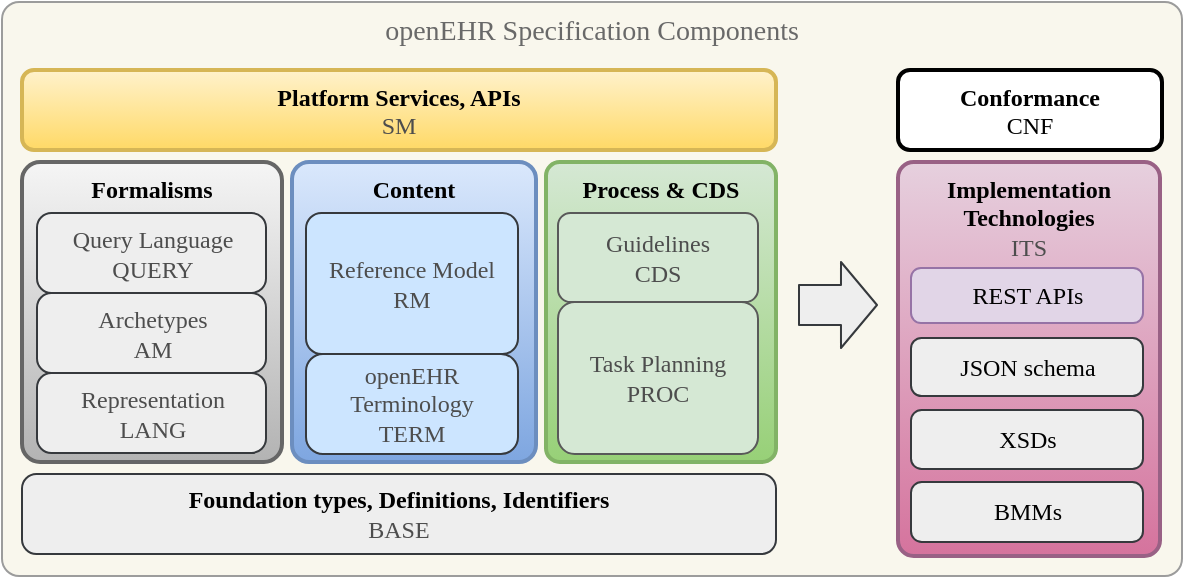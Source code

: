 <mxfile version="12.6.5" type="device"><diagram id="b103ddfa-8f0c-cd65-ed6a-003c00e3a0f2" name="Page-1"><mxGraphModel dx="1366" dy="816" grid="1" gridSize="10" guides="1" tooltips="1" connect="1" arrows="1" fold="1" page="1" pageScale="1" pageWidth="1169" pageHeight="826" background="#ffffff" math="0" shadow="0"><root><mxCell id="0"/><mxCell id="1" parent="0"/><mxCell id="2" value="&lt;font style=&quot;font-size: 14px;&quot;&gt;openEHR Specification Components&lt;/font&gt;" style="rounded=1;whiteSpace=wrap;html=1;glass=0;labelBackgroundColor=none;strokeWidth=1;fontFamily=Verdana;fontSize=14;align=center;shadow=0;comic=0;arcSize=3;fontStyle=0;verticalAlign=top;fillColor=#f9f7ed;strokeColor=#9C9C9C;fontColor=#696969;" parent="1" vertex="1"><mxGeometry x="40" y="70" width="590" height="287" as="geometry"/></mxCell><mxCell id="EGhp5QR9GK3-txbRv1Ei-33" value="&lt;b style=&quot;font-size: 12px&quot;&gt;Content&lt;/b&gt;" style="rounded=1;whiteSpace=wrap;html=1;glass=0;labelBackgroundColor=none;strokeColor=#6c8ebf;strokeWidth=2;fillColor=#dae8fc;fontFamily=Verdana;fontSize=12;align=center;shadow=0;comic=0;arcSize=7;fontStyle=0;verticalAlign=top;gradientColor=#7ea6e0;" parent="1" vertex="1"><mxGeometry x="185" y="150" width="122" height="150" as="geometry"/></mxCell><mxCell id="EGhp5QR9GK3-txbRv1Ei-32" value="&lt;b style=&quot;font-size: 12px;&quot;&gt;Formalisms&lt;/b&gt;" style="rounded=1;whiteSpace=wrap;html=1;glass=0;labelBackgroundColor=none;strokeColor=#666666;strokeWidth=2;fillColor=#f5f5f5;fontFamily=Verdana;fontSize=12;align=center;shadow=0;comic=0;arcSize=7;fontStyle=0;verticalAlign=top;gradientColor=#b3b3b3;" parent="1" vertex="1"><mxGeometry x="50" y="150" width="130" height="150" as="geometry"/></mxCell><mxCell id="8" value="Process &amp;amp; CDS" style="rounded=1;whiteSpace=wrap;html=1;glass=0;labelBackgroundColor=none;strokeColor=#82b366;strokeWidth=2;fillColor=#d5e8d4;fontFamily=Verdana;fontSize=12;align=center;shadow=0;comic=0;arcSize=6;fontStyle=1;gradientColor=#97d077;rotation=0;verticalAlign=top;" parent="1" vertex="1"><mxGeometry x="312" y="150" width="115" height="150" as="geometry"/></mxCell><UserObject label="Archetypes&lt;br style=&quot;font-size: 12px&quot;&gt;&lt;font&gt;AM&lt;/font&gt;" id="10"><mxCell style="rounded=1;whiteSpace=wrap;html=1;glass=0;labelBackgroundColor=none;strokeColor=#36393d;strokeWidth=1;fillColor=#eeeeee;fontFamily=Verdana;fontSize=12;align=center;shadow=0;comic=0;arcSize=18;fontStyle=0;fontColor=#4D4D4D;" parent="1" vertex="1"><mxGeometry x="57.5" y="215.5" width="114.5" height="40" as="geometry"/></mxCell></UserObject><UserObject label="&lt;b&gt;Foundation types, Definitions, Identifiers&lt;/b&gt;&lt;br style=&quot;font-size: 12px&quot;&gt;&lt;font color=&quot;#4d4d4d&quot;&gt;BASE&lt;/font&gt;" id="11"><mxCell style="rounded=1;whiteSpace=wrap;html=1;glass=0;labelBackgroundColor=none;strokeColor=#36393d;strokeWidth=1;fillColor=#eeeeee;fontFamily=Verdana;fontSize=12;align=center;shadow=0;comic=0;arcSize=18;fontStyle=0;" parent="1" vertex="1"><mxGeometry x="50" y="306" width="377" height="40" as="geometry"/></mxCell></UserObject><UserObject label="&lt;b style=&quot;font-size: 12px&quot;&gt;Implementation Technologies&lt;br&gt;&lt;/b&gt;&lt;font color=&quot;#4d4d4d&quot;&gt;ITS&lt;/font&gt;" id="13"><mxCell style="rounded=1;whiteSpace=wrap;html=1;glass=0;labelBackgroundColor=none;strokeColor=#996185;strokeWidth=2;fillColor=#e6d0de;fontFamily=Verdana;fontSize=12;align=center;shadow=0;comic=0;arcSize=6;fontStyle=0;verticalAlign=top;gradientColor=#d5739d;" parent="1" vertex="1"><mxGeometry x="488" y="150" width="131" height="197" as="geometry"/></mxCell></UserObject><UserObject label="Representation&lt;br style=&quot;font-size: 12px&quot;&gt;&lt;font&gt;LANG&lt;/font&gt;" id="15"><mxCell style="rounded=1;whiteSpace=wrap;html=1;glass=0;labelBackgroundColor=none;strokeColor=#36393d;strokeWidth=1;fillColor=#eeeeee;fontFamily=Verdana;fontSize=12;align=center;shadow=0;comic=0;arcSize=18;fontStyle=0;fontColor=#4D4D4D;" parent="1" vertex="1"><mxGeometry x="57.5" y="255.5" width="114.5" height="40" as="geometry"/></mxCell></UserObject><UserObject label="Task Planning&lt;br style=&quot;font-size: 12px&quot;&gt;&lt;span style=&quot;font-size: 12px&quot;&gt;&lt;font&gt;PROC&lt;/font&gt;&lt;/span&gt;" id="16"><mxCell style="rounded=1;whiteSpace=wrap;html=1;glass=0;labelBackgroundColor=none;strokeColor=#595959;strokeWidth=1;fillColor=#d5e8d4;fontFamily=Verdana;fontSize=12;align=center;shadow=0;comic=0;arcSize=11;fontStyle=0;fontColor=#4D4D4D;" parent="1" vertex="1"><mxGeometry x="318" y="220" width="100" height="76" as="geometry"/></mxCell></UserObject><mxCell id="22" value="" style="shape=flexArrow;endArrow=classic;html=1;fillColor=#eeeeee;endWidth=22;endSize=5.67;width=20;strokeColor=#36393d;fontSize=12;strokeWidth=1;" parent="1" edge="1"><mxGeometry width="50" height="50" relative="1" as="geometry"><mxPoint x="438" y="221.5" as="sourcePoint"/><mxPoint x="478" y="221.5" as="targetPoint"/></mxGeometry></mxCell><UserObject label="REST APIs" id="23"><mxCell style="rounded=1;whiteSpace=wrap;html=1;glass=0;labelBackgroundColor=none;strokeColor=#9673a6;strokeWidth=1;fillColor=#e1d5e7;fontFamily=Verdana;fontSize=12;align=center;shadow=0;comic=0;arcSize=18;fontStyle=0;fontColor=#000000;" parent="1" vertex="1"><mxGeometry x="494.5" y="203" width="116" height="27.5" as="geometry"/></mxCell></UserObject><UserObject label="JSON schema" id="24"><mxCell style="rounded=1;whiteSpace=wrap;html=1;glass=0;labelBackgroundColor=none;strokeColor=#36393d;strokeWidth=1;fillColor=#eeeeee;fontFamily=Verdana;fontSize=12;align=center;shadow=0;comic=0;arcSize=18;fontStyle=0;" parent="1" vertex="1"><mxGeometry x="494.5" y="238" width="116" height="29" as="geometry"/></mxCell></UserObject><UserObject label="XSDs" id="25"><mxCell style="rounded=1;whiteSpace=wrap;html=1;glass=0;labelBackgroundColor=none;strokeColor=#36393d;strokeWidth=1;fillColor=#eeeeee;fontFamily=Verdana;fontSize=12;align=center;shadow=0;comic=0;arcSize=18;fontStyle=0;" parent="1" vertex="1"><mxGeometry x="494.5" y="274" width="116" height="29.5" as="geometry"/></mxCell></UserObject><UserObject label="BMMs" id="26"><mxCell style="rounded=1;whiteSpace=wrap;html=1;glass=0;labelBackgroundColor=none;strokeColor=#36393d;strokeWidth=1;fillColor=#eeeeee;fontFamily=Verdana;fontSize=12;align=center;shadow=0;comic=0;arcSize=18;fontStyle=0;" parent="1" vertex="1"><mxGeometry x="494.5" y="310" width="116" height="30" as="geometry"/></mxCell></UserObject><UserObject label="&lt;font&gt;Query Language&lt;br style=&quot;font-size: 12px&quot;&gt;&lt;/font&gt;&lt;font&gt;QUERY&lt;/font&gt;" id="EGhp5QR9GK3-txbRv1Ei-28"><mxCell style="rounded=1;whiteSpace=wrap;html=1;glass=0;labelBackgroundColor=none;strokeColor=#36393d;strokeWidth=1;fillColor=#eeeeee;fontFamily=Verdana;fontSize=12;align=center;shadow=0;comic=0;arcSize=18;fontStyle=0;fontColor=#4D4D4D;" parent="1" vertex="1"><mxGeometry x="57.5" y="175.5" width="114.5" height="40" as="geometry"/></mxCell></UserObject><UserObject label="Reference Model &lt;span style=&quot;font-size: 12px&quot;&gt;&lt;font&gt;RM&lt;/font&gt;&lt;/span&gt;" id="9"><mxCell style="rounded=1;whiteSpace=wrap;html=1;glass=0;labelBackgroundColor=none;strokeColor=#36393d;strokeWidth=1;fillColor=#cce5ff;fontFamily=Verdana;fontSize=12;align=center;shadow=0;comic=0;arcSize=11;fontStyle=0;fontColor=#4D4D4D;" parent="1" vertex="1"><mxGeometry x="192" y="175.5" width="106" height="70.5" as="geometry"/></mxCell></UserObject><UserObject label="Platform Services, APIs&lt;br&gt;&lt;font style=&quot;font-weight: 400&quot; color=&quot;#4d4d4d&quot;&gt;SM&lt;/font&gt;&lt;span style=&quot;font-weight: normal ; font-size: 12px&quot;&gt;&lt;br style=&quot;font-size: 12px&quot;&gt;&lt;/span&gt;" id="EGhp5QR9GK3-txbRv1Ei-31"><mxCell style="rounded=1;whiteSpace=wrap;html=1;glass=0;labelBackgroundColor=none;strokeColor=#d6b656;strokeWidth=2;fillColor=#fff2cc;fontFamily=Verdana;fontSize=12;align=center;shadow=0;comic=0;arcSize=15;fontStyle=1;rotation=0;gradientColor=#ffd966;verticalAlign=top;" parent="1" vertex="1"><mxGeometry x="50" y="104" width="377" height="40" as="geometry"/></mxCell></UserObject><UserObject label="Guidelines&lt;br style=&quot;font-size: 12px&quot;&gt;&lt;span style=&quot;font-size: 12px&quot;&gt;&lt;font&gt;CDS&lt;/font&gt;&lt;/span&gt;" id="-gFSiuFGC3lL-DmFV3H0-26"><mxCell style="rounded=1;whiteSpace=wrap;html=1;glass=0;labelBackgroundColor=none;strokeColor=#595959;strokeWidth=1;fillColor=#d5e8d4;fontFamily=Verdana;fontSize=12;align=center;shadow=0;comic=0;arcSize=14;fontStyle=0;fontColor=#4D4D4D;" parent="1" vertex="1"><mxGeometry x="318" y="175.5" width="100" height="44.5" as="geometry"/></mxCell></UserObject><UserObject label="&lt;span style=&quot;font-family: &amp;quot;verdana&amp;quot;&quot;&gt;openEHR Terminology&lt;br&gt;&lt;/span&gt;&lt;span style=&quot;font-family: &amp;quot;verdana&amp;quot;&quot;&gt;&lt;font&gt;TERM&lt;/font&gt;&lt;/span&gt;" id="EQEOGqSLGfEinVACcjaa-28"><mxCell style="rounded=1;whiteSpace=wrap;html=1;glass=0;labelBackgroundColor=none;strokeColor=#36393d;strokeWidth=1;fillColor=#cce5ff;fontFamily=Verdana;fontSize=12;align=center;shadow=0;comic=0;arcSize=17;fontStyle=0;fontColor=#4D4D4D;" parent="1" vertex="1"><mxGeometry x="192" y="246" width="106" height="50" as="geometry"/></mxCell></UserObject><UserObject label="&lt;font&gt;Conformance&lt;br&gt;&lt;/font&gt;&lt;span style=&quot;font-weight: normal ; font-size: 12px&quot;&gt;CNF&lt;br style=&quot;font-size: 12px&quot;&gt;&lt;/span&gt;" id="MJ8mkQXy1CrCdSYO9e_U-26"><mxCell style="rounded=1;whiteSpace=wrap;html=1;glass=0;labelBackgroundColor=none;strokeWidth=2;fontFamily=Verdana;fontSize=12;align=center;shadow=0;comic=0;arcSize=15;fontStyle=1;rotation=0;verticalAlign=top;" vertex="1" parent="1"><mxGeometry x="488" y="104" width="132" height="40" as="geometry"/></mxCell></UserObject></root></mxGraphModel></diagram></mxfile>